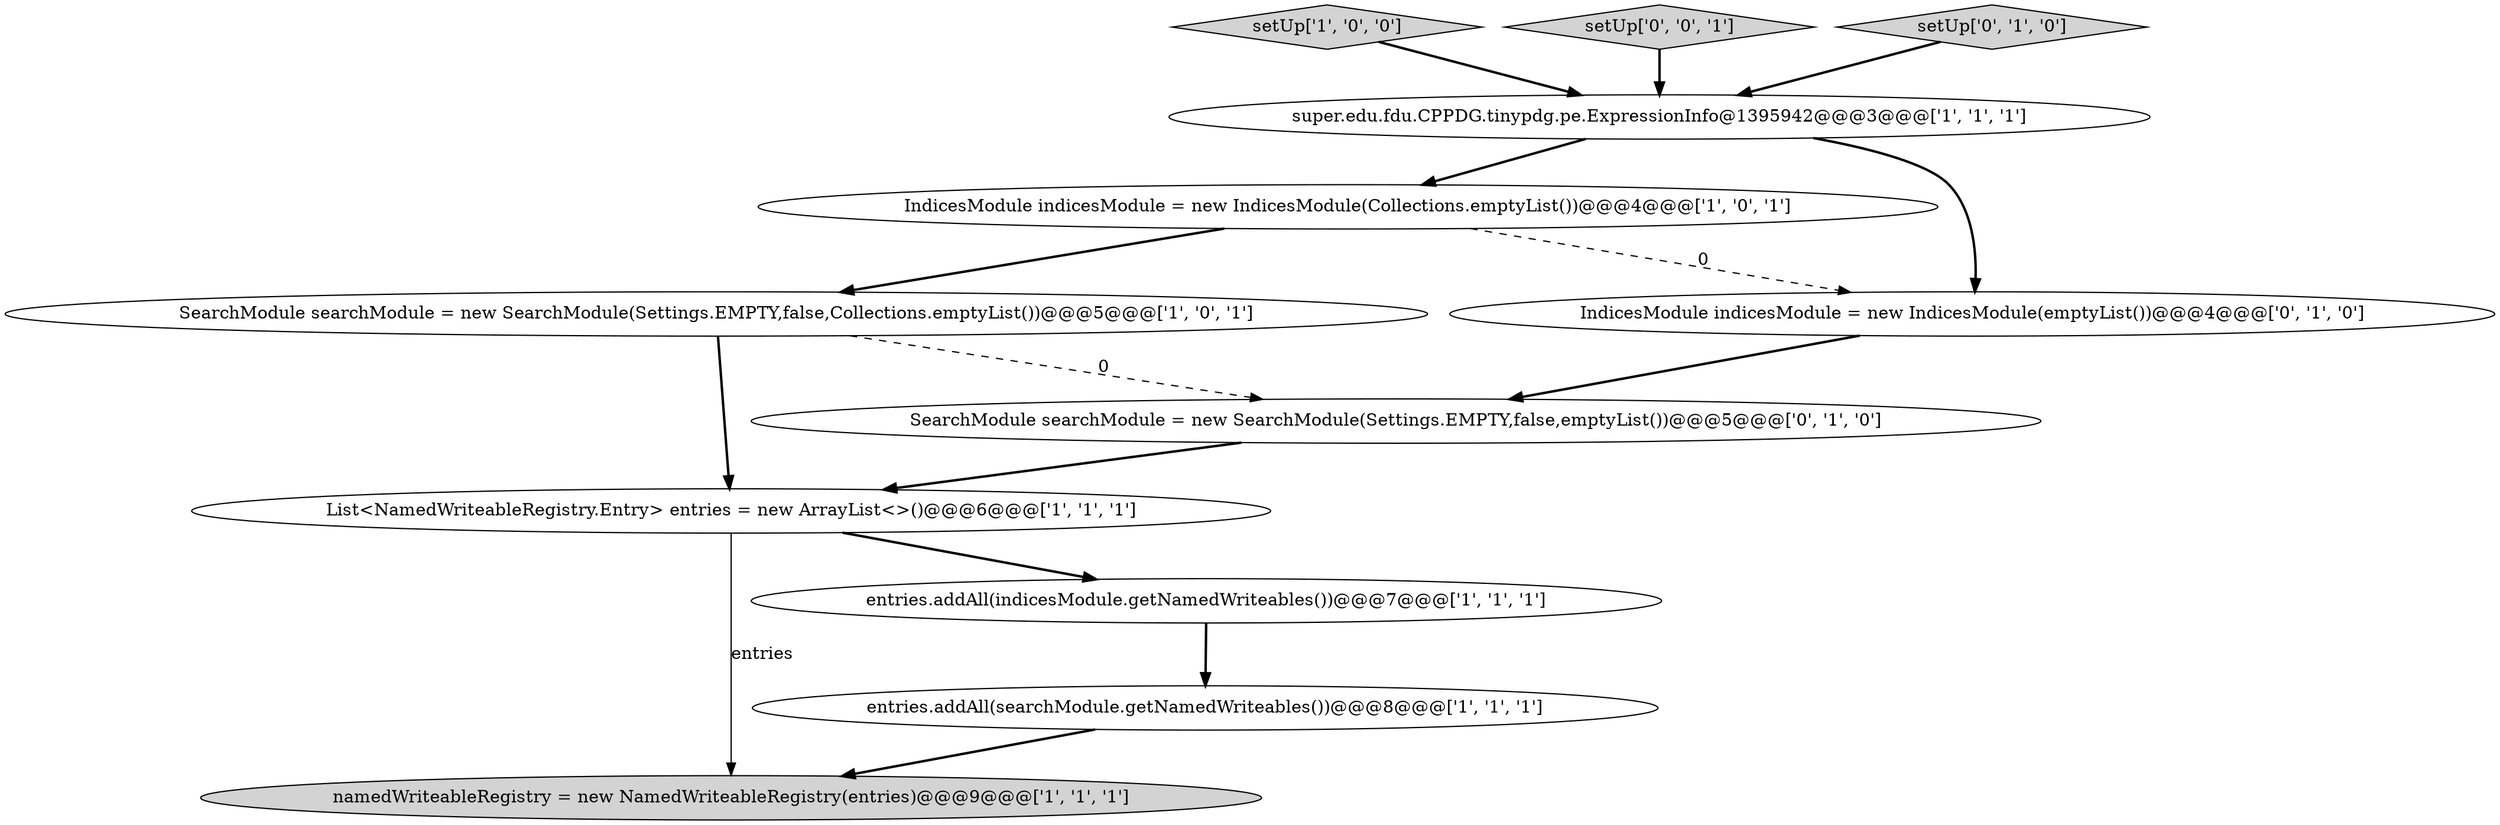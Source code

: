 digraph {
6 [style = filled, label = "setUp['1', '0', '0']", fillcolor = lightgray, shape = diamond image = "AAA0AAABBB1BBB"];
7 [style = filled, label = "namedWriteableRegistry = new NamedWriteableRegistry(entries)@@@9@@@['1', '1', '1']", fillcolor = lightgray, shape = ellipse image = "AAA0AAABBB1BBB"];
11 [style = filled, label = "setUp['0', '0', '1']", fillcolor = lightgray, shape = diamond image = "AAA0AAABBB3BBB"];
1 [style = filled, label = "SearchModule searchModule = new SearchModule(Settings.EMPTY,false,Collections.emptyList())@@@5@@@['1', '0', '1']", fillcolor = white, shape = ellipse image = "AAA0AAABBB1BBB"];
0 [style = filled, label = "entries.addAll(searchModule.getNamedWriteables())@@@8@@@['1', '1', '1']", fillcolor = white, shape = ellipse image = "AAA0AAABBB1BBB"];
4 [style = filled, label = "IndicesModule indicesModule = new IndicesModule(Collections.emptyList())@@@4@@@['1', '0', '1']", fillcolor = white, shape = ellipse image = "AAA0AAABBB1BBB"];
5 [style = filled, label = "super.edu.fdu.CPPDG.tinypdg.pe.ExpressionInfo@1395942@@@3@@@['1', '1', '1']", fillcolor = white, shape = ellipse image = "AAA0AAABBB1BBB"];
10 [style = filled, label = "IndicesModule indicesModule = new IndicesModule(emptyList())@@@4@@@['0', '1', '0']", fillcolor = white, shape = ellipse image = "AAA1AAABBB2BBB"];
3 [style = filled, label = "entries.addAll(indicesModule.getNamedWriteables())@@@7@@@['1', '1', '1']", fillcolor = white, shape = ellipse image = "AAA0AAABBB1BBB"];
8 [style = filled, label = "SearchModule searchModule = new SearchModule(Settings.EMPTY,false,emptyList())@@@5@@@['0', '1', '0']", fillcolor = white, shape = ellipse image = "AAA1AAABBB2BBB"];
9 [style = filled, label = "setUp['0', '1', '0']", fillcolor = lightgray, shape = diamond image = "AAA0AAABBB2BBB"];
2 [style = filled, label = "List<NamedWriteableRegistry.Entry> entries = new ArrayList<>()@@@6@@@['1', '1', '1']", fillcolor = white, shape = ellipse image = "AAA0AAABBB1BBB"];
4->10 [style = dashed, label="0"];
10->8 [style = bold, label=""];
8->2 [style = bold, label=""];
2->7 [style = solid, label="entries"];
1->8 [style = dashed, label="0"];
3->0 [style = bold, label=""];
9->5 [style = bold, label=""];
5->10 [style = bold, label=""];
1->2 [style = bold, label=""];
6->5 [style = bold, label=""];
5->4 [style = bold, label=""];
4->1 [style = bold, label=""];
0->7 [style = bold, label=""];
2->3 [style = bold, label=""];
11->5 [style = bold, label=""];
}
